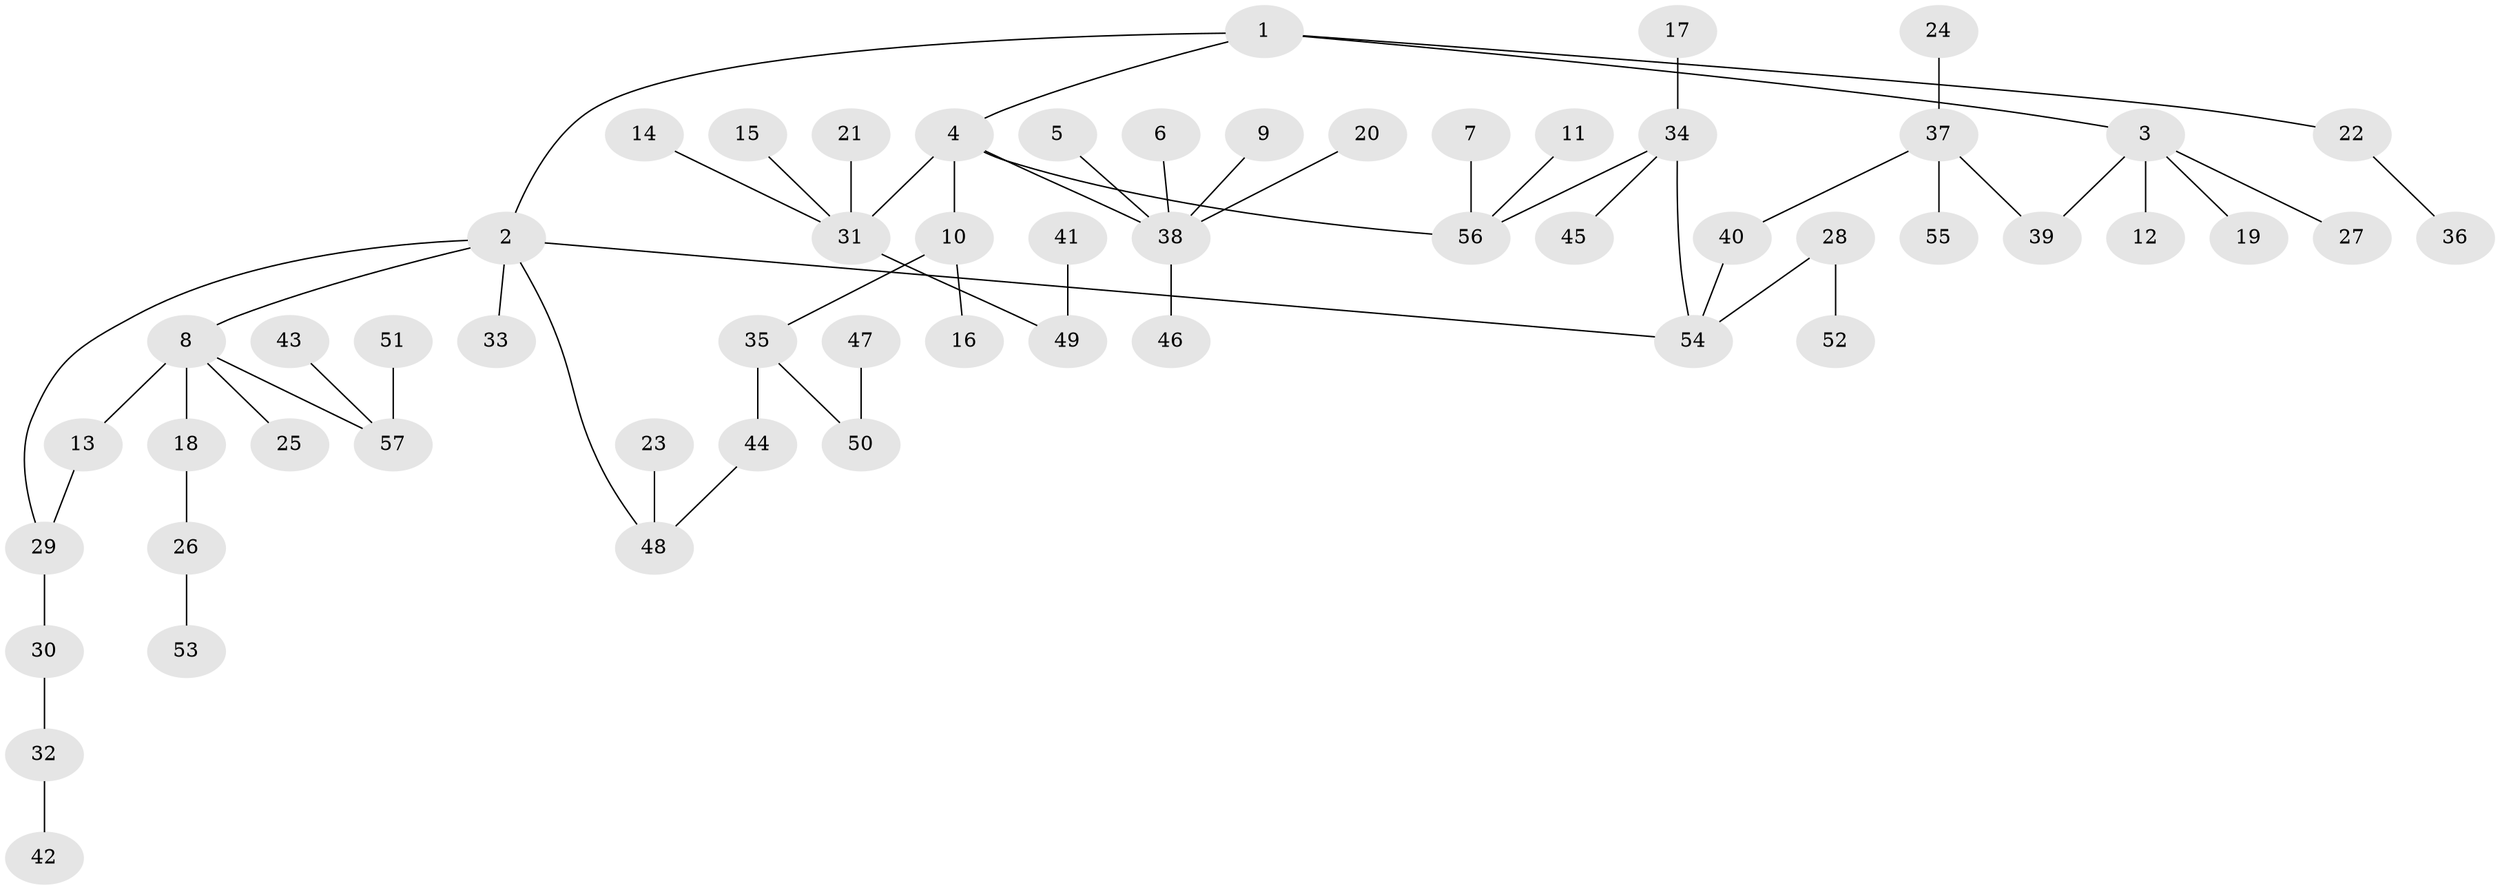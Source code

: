 // original degree distribution, {6: 0.017699115044247787, 4: 0.10619469026548672, 5: 0.035398230088495575, 2: 0.30973451327433627, 3: 0.09734513274336283, 1: 0.4336283185840708}
// Generated by graph-tools (version 1.1) at 2025/49/03/09/25 03:49:18]
// undirected, 57 vertices, 60 edges
graph export_dot {
graph [start="1"]
  node [color=gray90,style=filled];
  1;
  2;
  3;
  4;
  5;
  6;
  7;
  8;
  9;
  10;
  11;
  12;
  13;
  14;
  15;
  16;
  17;
  18;
  19;
  20;
  21;
  22;
  23;
  24;
  25;
  26;
  27;
  28;
  29;
  30;
  31;
  32;
  33;
  34;
  35;
  36;
  37;
  38;
  39;
  40;
  41;
  42;
  43;
  44;
  45;
  46;
  47;
  48;
  49;
  50;
  51;
  52;
  53;
  54;
  55;
  56;
  57;
  1 -- 2 [weight=1.0];
  1 -- 3 [weight=1.0];
  1 -- 4 [weight=1.0];
  1 -- 22 [weight=1.0];
  2 -- 8 [weight=1.0];
  2 -- 29 [weight=1.0];
  2 -- 33 [weight=1.0];
  2 -- 48 [weight=1.0];
  2 -- 54 [weight=1.0];
  3 -- 12 [weight=1.0];
  3 -- 19 [weight=1.0];
  3 -- 27 [weight=1.0];
  3 -- 39 [weight=1.0];
  4 -- 10 [weight=1.0];
  4 -- 31 [weight=1.0];
  4 -- 38 [weight=1.0];
  4 -- 56 [weight=1.0];
  5 -- 38 [weight=1.0];
  6 -- 38 [weight=1.0];
  7 -- 56 [weight=1.0];
  8 -- 13 [weight=1.0];
  8 -- 18 [weight=1.0];
  8 -- 25 [weight=1.0];
  8 -- 57 [weight=1.0];
  9 -- 38 [weight=1.0];
  10 -- 16 [weight=1.0];
  10 -- 35 [weight=1.0];
  11 -- 56 [weight=1.0];
  13 -- 29 [weight=1.0];
  14 -- 31 [weight=1.0];
  15 -- 31 [weight=1.0];
  17 -- 34 [weight=1.0];
  18 -- 26 [weight=1.0];
  20 -- 38 [weight=1.0];
  21 -- 31 [weight=1.0];
  22 -- 36 [weight=1.0];
  23 -- 48 [weight=1.0];
  24 -- 37 [weight=1.0];
  26 -- 53 [weight=1.0];
  28 -- 52 [weight=1.0];
  28 -- 54 [weight=1.0];
  29 -- 30 [weight=1.0];
  30 -- 32 [weight=1.0];
  31 -- 49 [weight=1.0];
  32 -- 42 [weight=1.0];
  34 -- 45 [weight=1.0];
  34 -- 54 [weight=1.0];
  34 -- 56 [weight=1.0];
  35 -- 44 [weight=1.0];
  35 -- 50 [weight=1.0];
  37 -- 39 [weight=1.0];
  37 -- 40 [weight=1.0];
  37 -- 55 [weight=1.0];
  38 -- 46 [weight=1.0];
  40 -- 54 [weight=1.0];
  41 -- 49 [weight=1.0];
  43 -- 57 [weight=1.0];
  44 -- 48 [weight=1.0];
  47 -- 50 [weight=1.0];
  51 -- 57 [weight=1.0];
}
